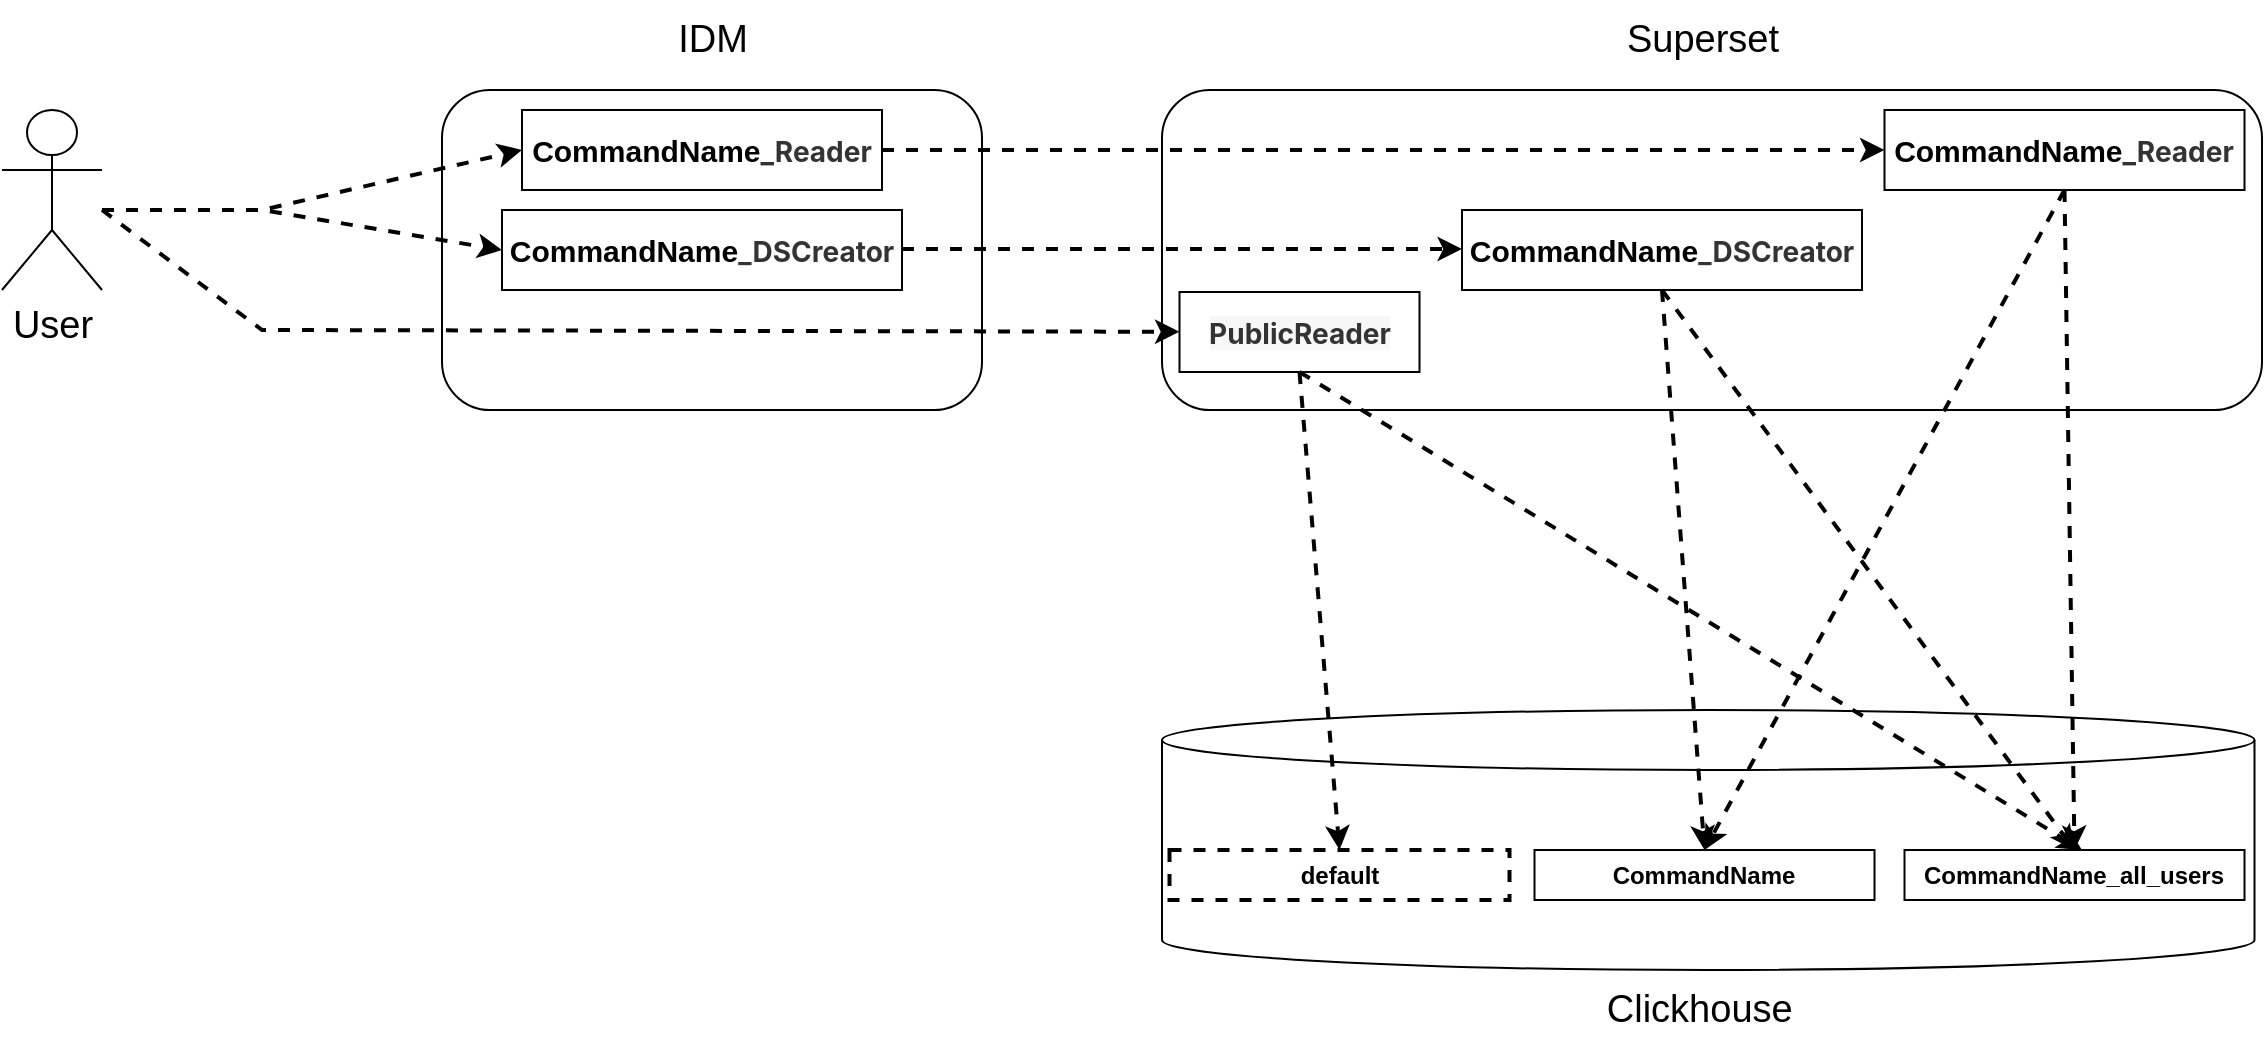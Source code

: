 <mxfile version="20.7.4" type="github">
  <diagram name="Page-1" id="c7558073-3199-34d8-9f00-42111426c3f3">
    <mxGraphModel dx="2260" dy="764" grid="1" gridSize="10" guides="1" tooltips="1" connect="1" arrows="1" fold="1" page="1" pageScale="1" pageWidth="826" pageHeight="1169" background="none" math="0" shadow="0">
      <root>
        <mxCell id="0" />
        <mxCell id="1" parent="0" />
        <mxCell id="VayipNY_jWIWzbkccJyb-96" value="" style="shape=cylinder3;whiteSpace=wrap;html=1;boundedLbl=1;backgroundOutline=1;size=15;" vertex="1" parent="1">
          <mxGeometry x="210" y="450" width="546.25" height="130" as="geometry" />
        </mxCell>
        <mxCell id="VayipNY_jWIWzbkccJyb-97" value="CommandName_all_users" style="rounded=0;whiteSpace=wrap;html=1;fontStyle=1" vertex="1" parent="1">
          <mxGeometry x="581.25" y="520" width="170" height="25" as="geometry" />
        </mxCell>
        <mxCell id="VayipNY_jWIWzbkccJyb-98" value="CommandName" style="rounded=0;whiteSpace=wrap;html=1;fontStyle=1" vertex="1" parent="1">
          <mxGeometry x="396.25" y="520" width="170" height="25" as="geometry" />
        </mxCell>
        <mxCell id="VayipNY_jWIWzbkccJyb-99" value="" style="rounded=1;whiteSpace=wrap;html=1;" vertex="1" parent="1">
          <mxGeometry x="210" y="140" width="550" height="160" as="geometry" />
        </mxCell>
        <mxCell id="VayipNY_jWIWzbkccJyb-101" value="Superset" style="text;html=1;align=center;verticalAlign=middle;resizable=0;points=[];autosize=1;strokeColor=none;fillColor=none;fontSize=19;" vertex="1" parent="1">
          <mxGeometry x="430" y="95" width="100" height="40" as="geometry" />
        </mxCell>
        <mxCell id="VayipNY_jWIWzbkccJyb-102" value="Clickhouse&amp;nbsp;" style="text;html=1;align=center;verticalAlign=middle;resizable=0;points=[];autosize=1;strokeColor=none;fillColor=none;strokeWidth=1;fontSize=19;" vertex="1" parent="1">
          <mxGeometry x="421.25" y="580" width="120" height="40" as="geometry" />
        </mxCell>
        <mxCell id="VayipNY_jWIWzbkccJyb-106" value="CommandName&lt;span style=&quot;color: rgb(51, 51, 51); font-family: Inter, Helvetica, Arial; font-size: 14px; text-align: start; background-color: rgb(255, 255, 255);&quot;&gt;_DSCreator&lt;/span&gt;" style="rounded=0;whiteSpace=wrap;html=1;strokeWidth=1;fontSize=15;fontStyle=1" vertex="1" parent="1">
          <mxGeometry x="360" y="200" width="200" height="40" as="geometry" />
        </mxCell>
        <mxCell id="VayipNY_jWIWzbkccJyb-107" value="&lt;font style=&quot;font-size: 15px;&quot;&gt;CommandName&lt;span style=&quot;color: rgb(51, 51, 51); font-family: Inter, Helvetica, Arial; text-align: start; background-color: rgb(255, 255, 255);&quot;&gt;_&lt;/span&gt;&lt;/font&gt;&lt;span style=&quot;color: rgb(51, 51, 51); font-family: Inter, Helvetica, Arial; font-size: 14px; text-align: start; background-color: rgb(255, 255, 255);&quot;&gt;Reader&lt;/span&gt;" style="rounded=0;whiteSpace=wrap;html=1;strokeWidth=1;fontSize=15;fontStyle=1" vertex="1" parent="1">
          <mxGeometry x="571.25" y="150" width="180" height="40" as="geometry" />
        </mxCell>
        <mxCell id="VayipNY_jWIWzbkccJyb-108" value="&lt;span style=&quot;color: rgb(51, 51, 51); font-family: Inter, Helvetica, Arial; font-size: 14px; text-align: start; background-color: rgb(247, 247, 247);&quot;&gt;PublicReader&lt;/span&gt;" style="rounded=0;whiteSpace=wrap;html=1;strokeWidth=1;fontSize=15;fontStyle=1" vertex="1" parent="1">
          <mxGeometry x="218.75" y="241" width="120" height="40" as="geometry" />
        </mxCell>
        <mxCell id="VayipNY_jWIWzbkccJyb-109" value="default" style="rounded=0;whiteSpace=wrap;html=1;fontStyle=1;dashed=1;strokeWidth=2;" vertex="1" parent="1">
          <mxGeometry x="213.75" y="520" width="170" height="25" as="geometry" />
        </mxCell>
        <mxCell id="VayipNY_jWIWzbkccJyb-112" value="" style="rounded=1;whiteSpace=wrap;html=1;" vertex="1" parent="1">
          <mxGeometry x="-150" y="140" width="270" height="160" as="geometry" />
        </mxCell>
        <mxCell id="VayipNY_jWIWzbkccJyb-113" value="IDM" style="text;html=1;align=center;verticalAlign=middle;resizable=0;points=[];autosize=1;strokeColor=none;fillColor=none;fontSize=19;" vertex="1" parent="1">
          <mxGeometry x="-45" y="95" width="60" height="40" as="geometry" />
        </mxCell>
        <mxCell id="VayipNY_jWIWzbkccJyb-114" value="User" style="shape=umlActor;verticalLabelPosition=bottom;verticalAlign=top;html=1;outlineConnect=0;strokeWidth=1;fontSize=19;" vertex="1" parent="1">
          <mxGeometry x="-370" y="150" width="50" height="90" as="geometry" />
        </mxCell>
        <mxCell id="VayipNY_jWIWzbkccJyb-122" style="edgeStyle=orthogonalEdgeStyle;rounded=0;orthogonalLoop=1;jettySize=auto;html=1;exitX=1;exitY=0.5;exitDx=0;exitDy=0;entryX=0;entryY=0.5;entryDx=0;entryDy=0;dashed=1;fontSize=15;strokeWidth=2;" edge="1" parent="1" source="VayipNY_jWIWzbkccJyb-115" target="VayipNY_jWIWzbkccJyb-107">
          <mxGeometry relative="1" as="geometry" />
        </mxCell>
        <mxCell id="VayipNY_jWIWzbkccJyb-115" value="&lt;font style=&quot;font-size: 15px;&quot;&gt;CommandName&lt;span style=&quot;color: rgb(51, 51, 51); font-family: Inter, Helvetica, Arial; text-align: start; background-color: rgb(255, 255, 255);&quot;&gt;_&lt;/span&gt;&lt;/font&gt;&lt;span style=&quot;color: rgb(51, 51, 51); font-family: Inter, Helvetica, Arial; font-size: 14px; text-align: start; background-color: rgb(255, 255, 255);&quot;&gt;Reader&lt;/span&gt;" style="rounded=0;whiteSpace=wrap;html=1;strokeWidth=1;fontSize=15;fontStyle=1" vertex="1" parent="1">
          <mxGeometry x="-110" y="150" width="180" height="40" as="geometry" />
        </mxCell>
        <mxCell id="VayipNY_jWIWzbkccJyb-116" value="CommandName&lt;span style=&quot;color: rgb(51, 51, 51); font-family: Inter, Helvetica, Arial; font-size: 14px; text-align: start; background-color: rgb(255, 255, 255);&quot;&gt;_DSCreator&lt;/span&gt;" style="rounded=0;whiteSpace=wrap;html=1;strokeWidth=1;fontSize=15;fontStyle=1" vertex="1" parent="1">
          <mxGeometry x="-120" y="200" width="200" height="40" as="geometry" />
        </mxCell>
        <mxCell id="VayipNY_jWIWzbkccJyb-117" value="" style="endArrow=classic;html=1;rounded=0;fontSize=15;dashed=1;entryX=0;entryY=0.5;entryDx=0;entryDy=0;strokeWidth=2;" edge="1" parent="1" target="VayipNY_jWIWzbkccJyb-115">
          <mxGeometry relative="1" as="geometry">
            <mxPoint x="-320" y="200" as="sourcePoint" />
            <mxPoint x="-160" y="200" as="targetPoint" />
            <Array as="points">
              <mxPoint x="-240" y="200" />
            </Array>
          </mxGeometry>
        </mxCell>
        <mxCell id="VayipNY_jWIWzbkccJyb-120" value="" style="endArrow=classic;html=1;rounded=0;fontSize=15;dashed=1;entryX=0;entryY=0.5;entryDx=0;entryDy=0;strokeWidth=2;" edge="1" parent="1" target="VayipNY_jWIWzbkccJyb-116">
          <mxGeometry relative="1" as="geometry">
            <mxPoint x="-320" y="200" as="sourcePoint" />
            <mxPoint x="-110" y="170" as="targetPoint" />
            <Array as="points">
              <mxPoint x="-240" y="200" />
            </Array>
          </mxGeometry>
        </mxCell>
        <mxCell id="VayipNY_jWIWzbkccJyb-123" style="edgeStyle=orthogonalEdgeStyle;rounded=0;orthogonalLoop=1;jettySize=auto;html=1;exitX=1;exitY=0.5;exitDx=0;exitDy=0;dashed=1;fontSize=15;strokeWidth=2;" edge="1" parent="1" target="VayipNY_jWIWzbkccJyb-106">
          <mxGeometry relative="1" as="geometry">
            <mxPoint x="80" y="219.5" as="sourcePoint" />
            <mxPoint x="581.25" y="219.5" as="targetPoint" />
          </mxGeometry>
        </mxCell>
        <mxCell id="VayipNY_jWIWzbkccJyb-124" value="" style="endArrow=classic;html=1;rounded=0;dashed=1;fontSize=15;exitX=0.5;exitY=1;exitDx=0;exitDy=0;entryX=0.5;entryY=0;entryDx=0;entryDy=0;strokeWidth=2;" edge="1" parent="1" source="VayipNY_jWIWzbkccJyb-108" target="VayipNY_jWIWzbkccJyb-109">
          <mxGeometry width="50" height="50" relative="1" as="geometry">
            <mxPoint x="150" y="420" as="sourcePoint" />
            <mxPoint x="200" y="370" as="targetPoint" />
          </mxGeometry>
        </mxCell>
        <mxCell id="VayipNY_jWIWzbkccJyb-125" value="" style="endArrow=classic;html=1;rounded=0;dashed=1;fontSize=15;exitX=0.5;exitY=1;exitDx=0;exitDy=0;entryX=0.5;entryY=0;entryDx=0;entryDy=0;strokeWidth=2;" edge="1" parent="1" source="VayipNY_jWIWzbkccJyb-106" target="VayipNY_jWIWzbkccJyb-98">
          <mxGeometry width="50" height="50" relative="1" as="geometry">
            <mxPoint x="460" y="260" as="sourcePoint" />
            <mxPoint x="480" y="499" as="targetPoint" />
          </mxGeometry>
        </mxCell>
        <mxCell id="VayipNY_jWIWzbkccJyb-126" value="" style="endArrow=classic;html=1;rounded=0;dashed=1;fontSize=15;exitX=0.5;exitY=1;exitDx=0;exitDy=0;entryX=0.5;entryY=0;entryDx=0;entryDy=0;strokeWidth=2;" edge="1" parent="1" source="VayipNY_jWIWzbkccJyb-106" target="VayipNY_jWIWzbkccJyb-97">
          <mxGeometry x="-0.186" y="52" width="50" height="50" relative="1" as="geometry">
            <mxPoint x="508.75" y="250" as="sourcePoint" />
            <mxPoint x="530" y="530" as="targetPoint" />
            <mxPoint as="offset" />
          </mxGeometry>
        </mxCell>
        <mxCell id="VayipNY_jWIWzbkccJyb-127" value="" style="endArrow=classic;html=1;rounded=0;dashed=1;fontSize=15;exitX=0.5;exitY=1;exitDx=0;exitDy=0;strokeWidth=2;entryX=0.5;entryY=0;entryDx=0;entryDy=0;" edge="1" parent="1" source="VayipNY_jWIWzbkccJyb-107" target="VayipNY_jWIWzbkccJyb-97">
          <mxGeometry x="-0.186" y="52" width="50" height="50" relative="1" as="geometry">
            <mxPoint x="630" y="220" as="sourcePoint" />
            <mxPoint x="660" y="510" as="targetPoint" />
            <mxPoint as="offset" />
          </mxGeometry>
        </mxCell>
        <mxCell id="VayipNY_jWIWzbkccJyb-128" value="" style="endArrow=classic;html=1;rounded=0;dashed=1;fontSize=15;exitX=0.5;exitY=1;exitDx=0;exitDy=0;strokeWidth=2;entryX=0.5;entryY=0;entryDx=0;entryDy=0;" edge="1" parent="1" source="VayipNY_jWIWzbkccJyb-107" target="VayipNY_jWIWzbkccJyb-98">
          <mxGeometry x="-0.186" y="52" width="50" height="50" relative="1" as="geometry">
            <mxPoint x="671.25" y="200" as="sourcePoint" />
            <mxPoint x="676.25" y="530" as="targetPoint" />
            <mxPoint as="offset" />
          </mxGeometry>
        </mxCell>
        <mxCell id="VayipNY_jWIWzbkccJyb-129" value="" style="endArrow=classic;html=1;rounded=0;dashed=1;strokeWidth=2;fontSize=15;" edge="1" parent="1" target="VayipNY_jWIWzbkccJyb-108">
          <mxGeometry relative="1" as="geometry">
            <mxPoint x="-320" y="200" as="sourcePoint" />
            <mxPoint x="-140" y="290" as="targetPoint" />
            <Array as="points">
              <mxPoint x="-240" y="260" />
            </Array>
          </mxGeometry>
        </mxCell>
        <mxCell id="VayipNY_jWIWzbkccJyb-133" value="" style="endArrow=classic;html=1;rounded=0;dashed=1;fontSize=15;exitX=0.5;exitY=1;exitDx=0;exitDy=0;strokeWidth=2;" edge="1" parent="1" source="VayipNY_jWIWzbkccJyb-108">
          <mxGeometry width="50" height="50" relative="1" as="geometry">
            <mxPoint x="288.75" y="291" as="sourcePoint" />
            <mxPoint x="670" y="520" as="targetPoint" />
          </mxGeometry>
        </mxCell>
      </root>
    </mxGraphModel>
  </diagram>
</mxfile>
